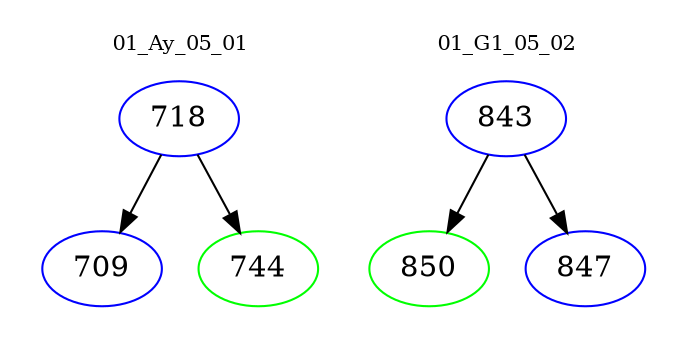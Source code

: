 digraph{
subgraph cluster_0 {
color = white
label = "01_Ay_05_01";
fontsize=10;
T0_718 [label="718", color="blue"]
T0_718 -> T0_709 [color="black"]
T0_709 [label="709", color="blue"]
T0_718 -> T0_744 [color="black"]
T0_744 [label="744", color="green"]
}
subgraph cluster_1 {
color = white
label = "01_G1_05_02";
fontsize=10;
T1_843 [label="843", color="blue"]
T1_843 -> T1_850 [color="black"]
T1_850 [label="850", color="green"]
T1_843 -> T1_847 [color="black"]
T1_847 [label="847", color="blue"]
}
}
